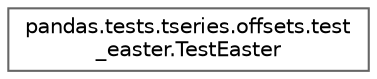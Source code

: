 digraph "Graphical Class Hierarchy"
{
 // LATEX_PDF_SIZE
  bgcolor="transparent";
  edge [fontname=Helvetica,fontsize=10,labelfontname=Helvetica,labelfontsize=10];
  node [fontname=Helvetica,fontsize=10,shape=box,height=0.2,width=0.4];
  rankdir="LR";
  Node0 [id="Node000000",label="pandas.tests.tseries.offsets.test\l_easter.TestEaster",height=0.2,width=0.4,color="grey40", fillcolor="white", style="filled",URL="$dd/d07/classpandas_1_1tests_1_1tseries_1_1offsets_1_1test__easter_1_1TestEaster.html",tooltip=" "];
}
